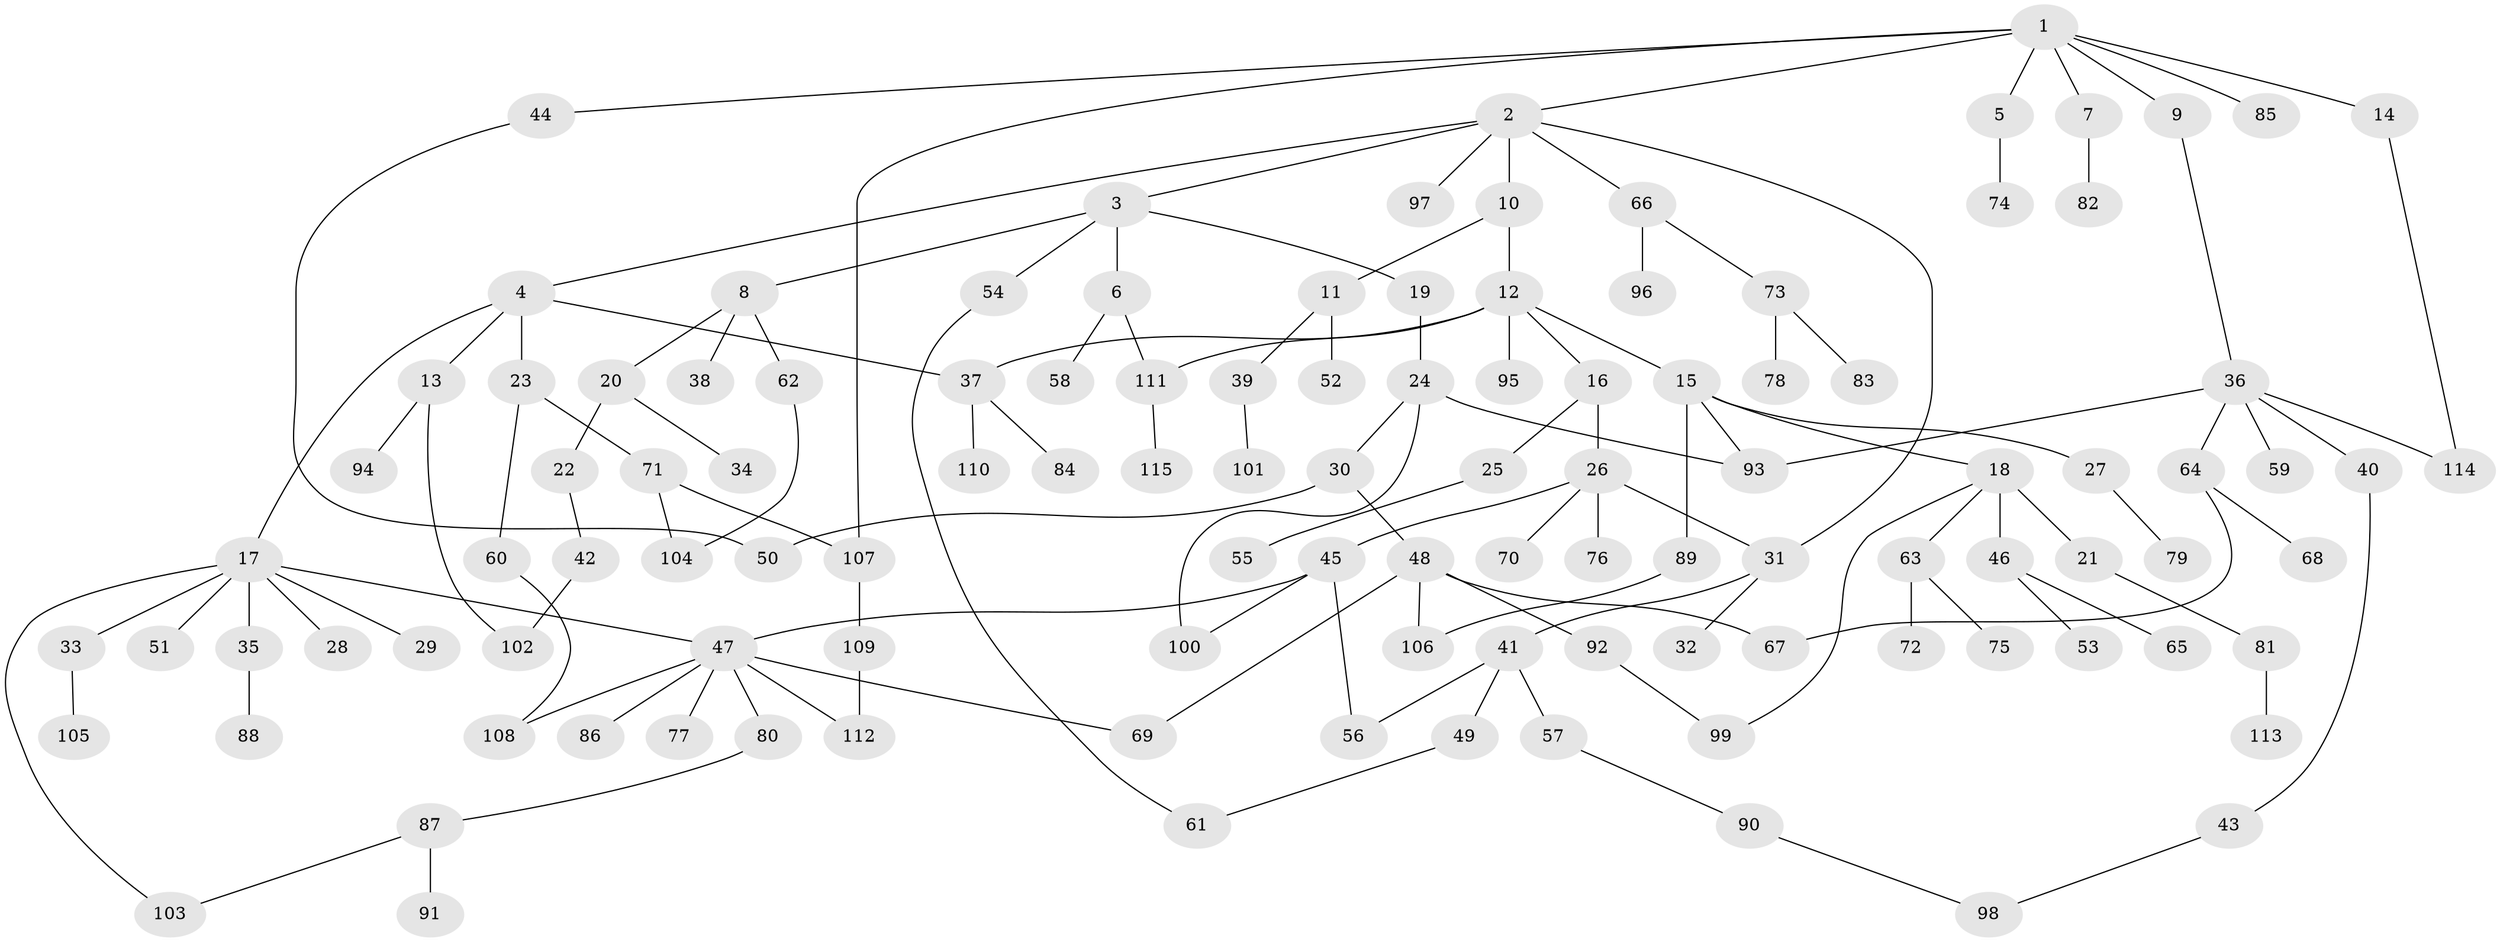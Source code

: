 // Generated by graph-tools (version 1.1) at 2025/00/03/09/25 03:00:59]
// undirected, 115 vertices, 136 edges
graph export_dot {
graph [start="1"]
  node [color=gray90,style=filled];
  1;
  2;
  3;
  4;
  5;
  6;
  7;
  8;
  9;
  10;
  11;
  12;
  13;
  14;
  15;
  16;
  17;
  18;
  19;
  20;
  21;
  22;
  23;
  24;
  25;
  26;
  27;
  28;
  29;
  30;
  31;
  32;
  33;
  34;
  35;
  36;
  37;
  38;
  39;
  40;
  41;
  42;
  43;
  44;
  45;
  46;
  47;
  48;
  49;
  50;
  51;
  52;
  53;
  54;
  55;
  56;
  57;
  58;
  59;
  60;
  61;
  62;
  63;
  64;
  65;
  66;
  67;
  68;
  69;
  70;
  71;
  72;
  73;
  74;
  75;
  76;
  77;
  78;
  79;
  80;
  81;
  82;
  83;
  84;
  85;
  86;
  87;
  88;
  89;
  90;
  91;
  92;
  93;
  94;
  95;
  96;
  97;
  98;
  99;
  100;
  101;
  102;
  103;
  104;
  105;
  106;
  107;
  108;
  109;
  110;
  111;
  112;
  113;
  114;
  115;
  1 -- 2;
  1 -- 5;
  1 -- 7;
  1 -- 9;
  1 -- 14;
  1 -- 44;
  1 -- 85;
  1 -- 107;
  2 -- 3;
  2 -- 4;
  2 -- 10;
  2 -- 66;
  2 -- 97;
  2 -- 31;
  3 -- 6;
  3 -- 8;
  3 -- 19;
  3 -- 54;
  4 -- 13;
  4 -- 17;
  4 -- 23;
  4 -- 37;
  5 -- 74;
  6 -- 58;
  6 -- 111;
  7 -- 82;
  8 -- 20;
  8 -- 38;
  8 -- 62;
  9 -- 36;
  10 -- 11;
  10 -- 12;
  11 -- 39;
  11 -- 52;
  12 -- 15;
  12 -- 16;
  12 -- 95;
  12 -- 111;
  12 -- 37;
  13 -- 94;
  13 -- 102;
  14 -- 114;
  15 -- 18;
  15 -- 27;
  15 -- 89;
  15 -- 93;
  16 -- 25;
  16 -- 26;
  17 -- 28;
  17 -- 29;
  17 -- 33;
  17 -- 35;
  17 -- 51;
  17 -- 103;
  17 -- 47;
  18 -- 21;
  18 -- 46;
  18 -- 63;
  18 -- 99;
  19 -- 24;
  20 -- 22;
  20 -- 34;
  21 -- 81;
  22 -- 42;
  23 -- 60;
  23 -- 71;
  24 -- 30;
  24 -- 100;
  24 -- 93;
  25 -- 55;
  26 -- 31;
  26 -- 45;
  26 -- 70;
  26 -- 76;
  27 -- 79;
  30 -- 48;
  30 -- 50;
  31 -- 32;
  31 -- 41;
  33 -- 105;
  35 -- 88;
  36 -- 40;
  36 -- 59;
  36 -- 64;
  36 -- 93;
  36 -- 114;
  37 -- 84;
  37 -- 110;
  39 -- 101;
  40 -- 43;
  41 -- 49;
  41 -- 56;
  41 -- 57;
  42 -- 102;
  43 -- 98;
  44 -- 50;
  45 -- 47;
  45 -- 100;
  45 -- 56;
  46 -- 53;
  46 -- 65;
  47 -- 77;
  47 -- 80;
  47 -- 86;
  47 -- 69;
  47 -- 108;
  47 -- 112;
  48 -- 69;
  48 -- 92;
  48 -- 106;
  48 -- 67;
  49 -- 61;
  54 -- 61;
  57 -- 90;
  60 -- 108;
  62 -- 104;
  63 -- 72;
  63 -- 75;
  64 -- 67;
  64 -- 68;
  66 -- 73;
  66 -- 96;
  71 -- 104;
  71 -- 107;
  73 -- 78;
  73 -- 83;
  80 -- 87;
  81 -- 113;
  87 -- 91;
  87 -- 103;
  89 -- 106;
  90 -- 98;
  92 -- 99;
  107 -- 109;
  109 -- 112;
  111 -- 115;
}

